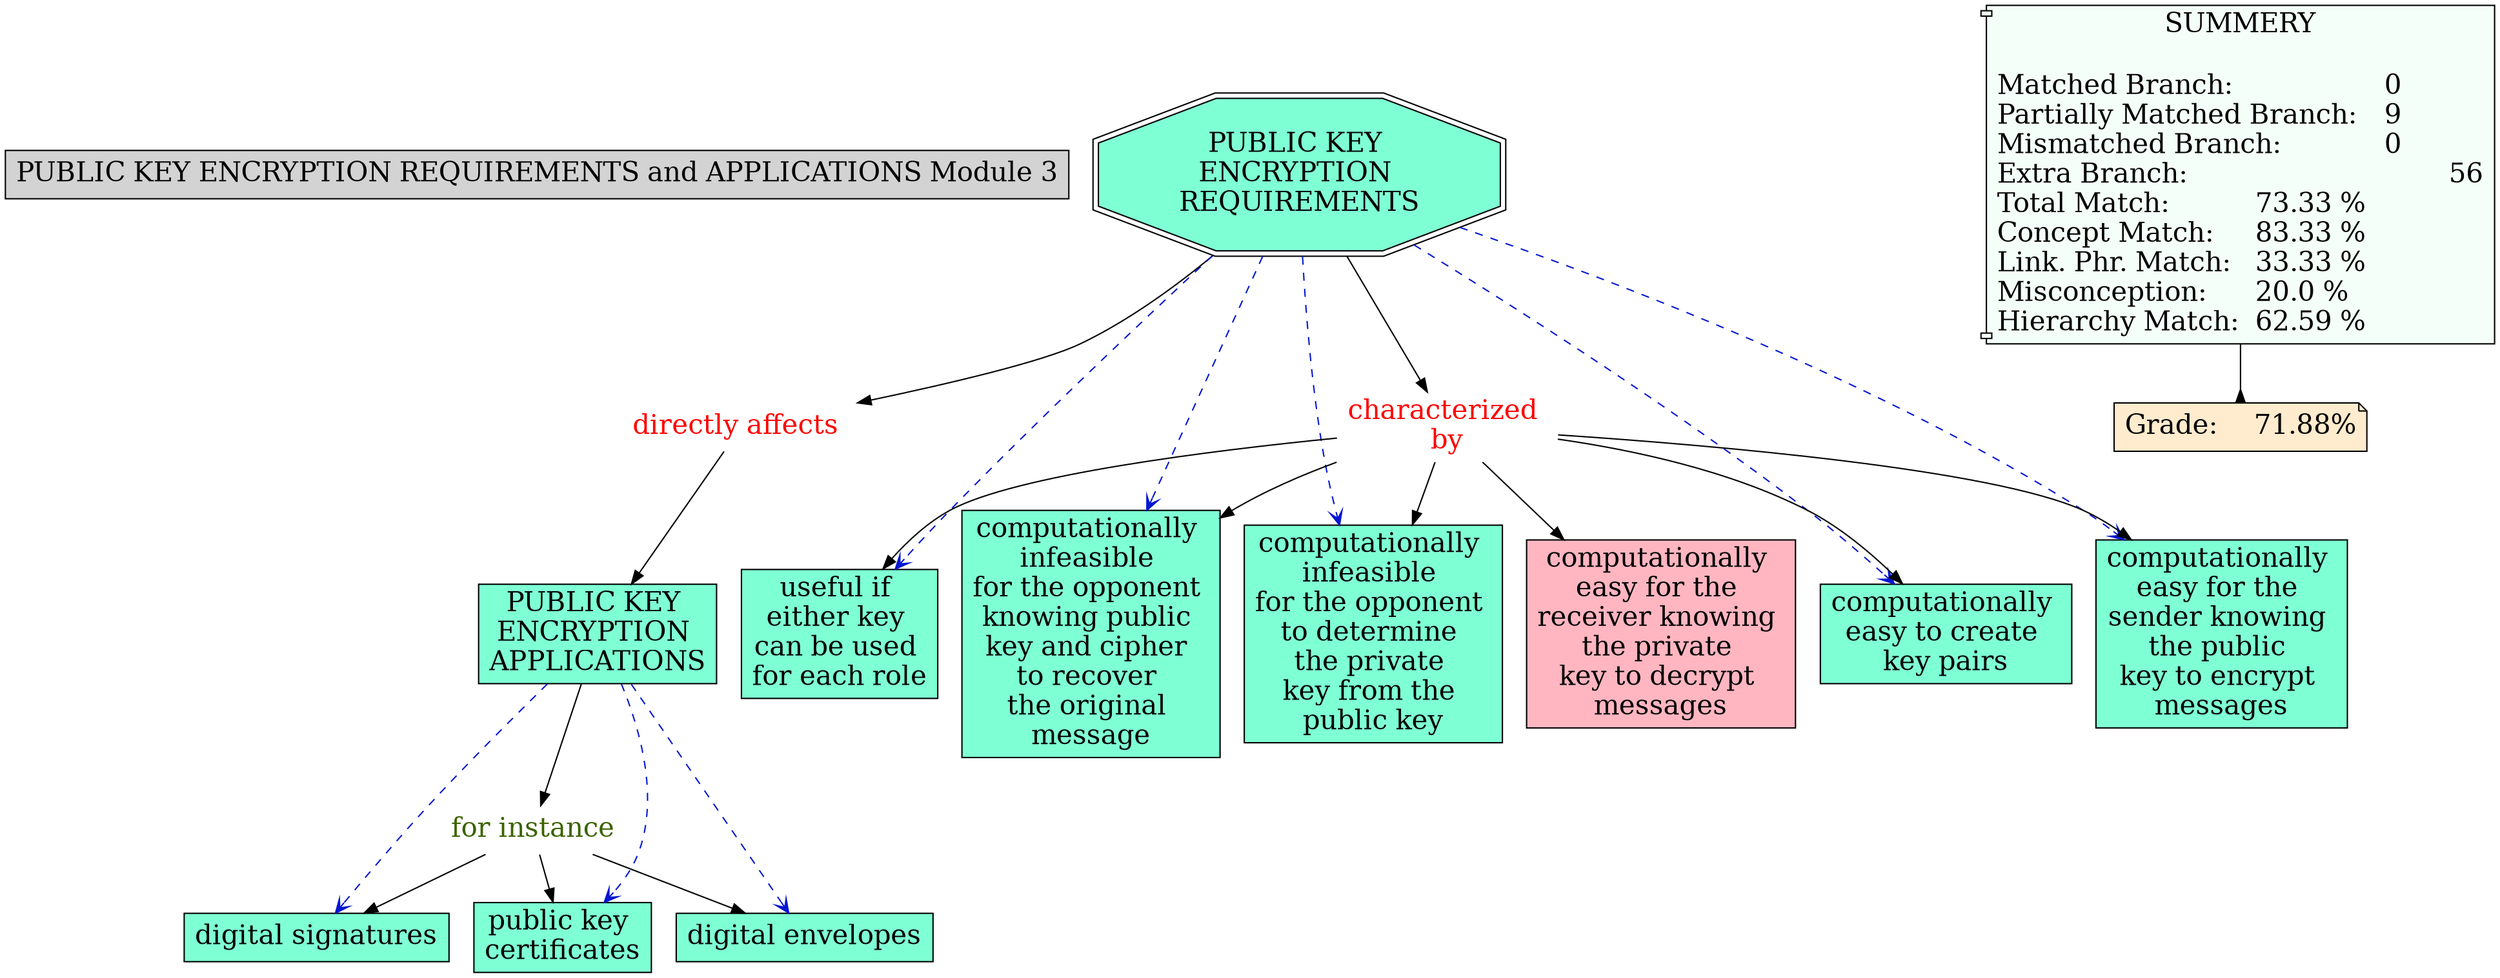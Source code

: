 // The Round Table
digraph {
	"1S46VLMJW-14NFD1P-7CX" [label="PUBLIC KEY ENCRYPTION REQUIREMENTS and APPLICATIONS Module 3" Gsplines=true fontsize=20 shape=rect style=filled]
	"1S46VSGLR-8PCR1-7QL" [label="PUBLIC KEY 
ENCRYPTION 
REQUIREMENTS" Gsplines=true fillcolor=aquamarine fontsize=20 shape=doubleoctagon style=filled]
	"1S46VV23Q-F48TM3-7VW" [label="directly affects 
" Gsplines=true fontcolor=red fontsize=20 shape=none]
	"1S46VSGLR-8PCR1-7QL" -> "1S46VV23Q-F48TM3-7VW" [constraint=true]
	"1S46VX9T9-F5ZVYF-7YJ" [label="for instance
" Gsplines=true fontcolor="#3B6300" fontsize=20 shape=none]
	"1S46VXR8N-ZL5SCS-7ZR" [label="digital signatures
" Gsplines=true fillcolor=aquamarine fontsize=20 shape=rect style=filled]
	"1S46VX9T9-F5ZVYF-7YJ" -> "1S46VXR8N-ZL5SCS-7ZR" [constraint=true]
	"1S46VSGLR-8PCR1-7QL" [label="PUBLIC KEY 
ENCRYPTION 
REQUIREMENTS" Gsplines=true fillcolor=aquamarine fontsize=20 shape=doubleoctagon style=filled]
	"1S46WCC81-3FF6WN-8LP" [label="characterized 
by" Gsplines=true fontcolor=red fontsize=20 shape=none]
	"1S46VSGLR-8PCR1-7QL" -> "1S46WCC81-3FF6WN-8LP" [constraint=true]
	"1S46WCC81-3FF6WN-8LP" [label="characterized 
by" Gsplines=true fontcolor=red fontsize=20 shape=none]
	"1S46VVVYJ-1DWPG1V-7XB" [label="useful if 
either key 
can be used 
for each role
" Gsplines=true fillcolor=aquamarine fontsize=20 shape=rect style=filled]
	"1S46WCC81-3FF6WN-8LP" -> "1S46VVVYJ-1DWPG1V-7XB" [constraint=true]
	"1S46WCC81-3FF6WN-8LP" [label="characterized 
by" Gsplines=true fontcolor=red fontsize=20 shape=none]
	"1S46VVXXB-1PN9JG6-7XG" [label="computationally 
infeasible 
for the opponent 
knowing public 
key and cipher 
to recover 
the original 
message" Gsplines=true fillcolor=aquamarine fontsize=20 shape=rect style=filled]
	"1S46WCC81-3FF6WN-8LP" -> "1S46VVXXB-1PN9JG6-7XG" [constraint=true]
	"1S46VTCN4-DLM035-7TD" [label="PUBLIC KEY 
ENCRYPTION 
APPLICATIONS" Gsplines=true fillcolor=aquamarine fontsize=20 shape=rect style=filled]
	"1S46VX9T9-F5ZVYF-7YJ" [label="for instance
" Gsplines=true fontcolor="#3B6300" fontsize=20 shape=none]
	"1S46VTCN4-DLM035-7TD" -> "1S46VX9T9-F5ZVYF-7YJ" [constraint=true]
	"1S46VX9T9-F5ZVYF-7YJ" [label="for instance
" Gsplines=true fontcolor="#3B6300" fontsize=20 shape=none]
	"1S46VX9T6-22CN5ZK-7YF" [label="public key 
certificates" Gsplines=true fillcolor=aquamarine fontsize=20 shape=rect style=filled]
	"1S46VX9T9-F5ZVYF-7YJ" -> "1S46VX9T6-22CN5ZK-7YF" [constraint=true]
	"1S46WCC81-3FF6WN-8LP" [label="characterized 
by" Gsplines=true fontcolor=red fontsize=20 shape=none]
	"1S46VVZQH-6HYNKR-7XL" [label="computationally 
infeasible 
for the opponent 
to determine 
the private 
key from the 
public key
" Gsplines=true fillcolor=aquamarine fontsize=20 shape=rect style=filled]
	"1S46WCC81-3FF6WN-8LP" -> "1S46VVZQH-6HYNKR-7XL" [constraint=true]
	"1S46WCC81-3FF6WN-8LP" [label="characterized 
by" Gsplines=true fontcolor=red fontsize=20 shape=none]
	"1S46VWD8H-6TX6KB-7XZ" [label="computationally 
easy to create 
key pairs" Gsplines=true fillcolor=aquamarine fontsize=20 shape=rect style=filled]
	"1S46WCC81-3FF6WN-8LP" -> "1S46VWD8H-6TX6KB-7XZ" [constraint=true]
	"1S46VX9T9-F5ZVYF-7YJ" [label="for instance
" Gsplines=true fontcolor="#3B6300" fontsize=20 shape=none]
	"1S46VXN3C-Q7P91Y-7Z8" [label="digital envelopes
" Gsplines=true fillcolor=aquamarine fontsize=20 shape=rect style=filled]
	"1S46VX9T9-F5ZVYF-7YJ" -> "1S46VXN3C-Q7P91Y-7Z8" [constraint=true]
	"1S46WCC81-3FF6WN-8LP" [label="characterized 
by" Gsplines=true fontcolor=red fontsize=20 shape=none]
	"1S46VWBP7-1YP06TM-7XV" [label="computationally 
easy for the 
sender knowing 
the public 
key to encrypt 
messages" Gsplines=true fillcolor=aquamarine fontsize=20 shape=rect style=filled]
	"1S46WCC81-3FF6WN-8LP" -> "1S46VWBP7-1YP06TM-7XV" [constraint=true]
	"1S46VV23Q-F48TM3-7VW" [label="directly affects 
" Gsplines=true fontcolor=red fontsize=20 shape=none]
	"1S46VTCN4-DLM035-7TD" [label="PUBLIC KEY 
ENCRYPTION 
APPLICATIONS" Gsplines=true fillcolor=aquamarine fontsize=20 shape=rect style=filled]
	"1S46VV23Q-F48TM3-7VW" -> "1S46VTCN4-DLM035-7TD" [constraint=true]
	"1S46WCC81-3FF6WN-8LP" [label="characterized 
by" Gsplines=true fontcolor=red fontsize=20 shape=none]
	"1S46W8RDB-DKTXP3-8HG" [label="computationally 
easy for the 
receiver knowing 
the private 
key to decrypt 
messages" Gsplines=true fillcolor="#FFB6C1" fontsize=20 shape=rect style=filled]
	"1S46WCC81-3FF6WN-8LP" -> "1S46W8RDB-DKTXP3-8HG" [constraint=true]
	Stat [label="SUMMERY

Matched Branch:			0\lPartially Matched Branch:	9\lMismatched Branch:		0\lExtra Branch:				56\lTotal Match:		73.33 %\lConcept Match:	83.33 %\lLink. Phr. Match:	33.33 %\lMisconception:	20.0 %\lHierarchy Match:	62.59 %\l" Gsplines=true fillcolor="#F5FFFA" fontsize=20 shape=component style=filled]
	Grade [label="Grade:	71.88%" Gsplines=true fillcolor="#FFEBCD" fontsize=20 shape=note style=filled]
	Stat -> Grade [arrowhead=inv color=black constraint=true]
	"1S46VSGLR-8PCR1-7QL" -> "1S46VVVYJ-1DWPG1V-7XB" [arrowhead=open color="#0316D1" constraint=true style=dashed]
	"1S46VSGLR-8PCR1-7QL" -> "1S46VVXXB-1PN9JG6-7XG" [arrowhead=open color="#0316D1" constraint=true style=dashed]
	"1S46VSGLR-8PCR1-7QL" -> "1S46VVZQH-6HYNKR-7XL" [arrowhead=open color="#0316D1" constraint=true style=dashed]
	"1S46VSGLR-8PCR1-7QL" -> "1S46VWBP7-1YP06TM-7XV" [arrowhead=open color="#0316D1" constraint=true style=dashed]
	"1S46VSGLR-8PCR1-7QL" -> "1S46VWD8H-6TX6KB-7XZ" [arrowhead=open color="#0316D1" constraint=true style=dashed]
	"1S46VTCN4-DLM035-7TD" -> "1S46VX9T6-22CN5ZK-7YF" [arrowhead=open color="#0316D1" constraint=true style=dashed]
	"1S46VTCN4-DLM035-7TD" -> "1S46VXN3C-Q7P91Y-7Z8" [arrowhead=open color="#0316D1" constraint=true style=dashed]
	"1S46VTCN4-DLM035-7TD" -> "1S46VXR8N-ZL5SCS-7ZR" [arrowhead=open color="#0316D1" constraint=true style=dashed]
}

